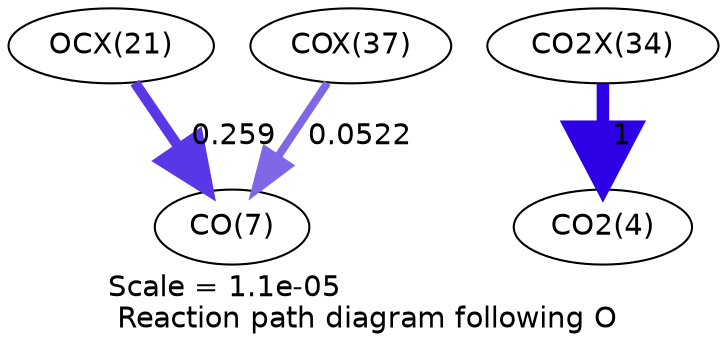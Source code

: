 digraph reaction_paths {
center=1;
s31 -> s9[fontname="Helvetica", penwidth=4.98, arrowsize=2.49, color="0.7, 0.759, 0.9"
, label=" 0.259"];
s42 -> s9[fontname="Helvetica", penwidth=3.77, arrowsize=1.89, color="0.7, 0.552, 0.9"
, label=" 0.0522"];
s39 -> s6[fontname="Helvetica", penwidth=6, arrowsize=3, color="0.7, 1.5, 0.9"
, label=" 1"];
s6 [ fontname="Helvetica", label="CO2(4)"];
s9 [ fontname="Helvetica", label="CO(7)"];
s31 [ fontname="Helvetica", label="OCX(21)"];
s39 [ fontname="Helvetica", label="CO2X(34)"];
s42 [ fontname="Helvetica", label="COX(37)"];
 label = "Scale = 1.1e-05\l Reaction path diagram following O";
 fontname = "Helvetica";
}
